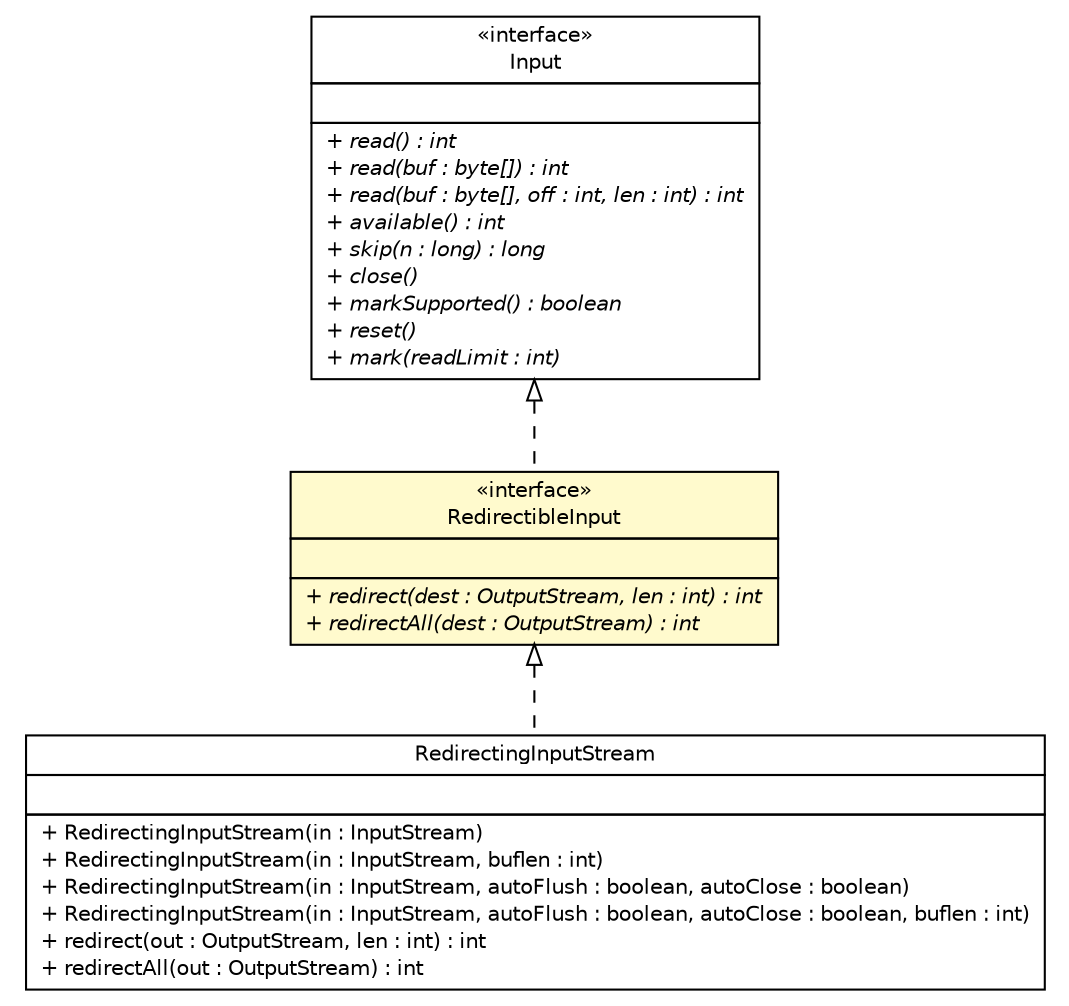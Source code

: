 #!/usr/local/bin/dot
#
# Class diagram 
# Generated by UMLGraph version R5_6 (http://www.umlgraph.org/)
#

digraph G {
	edge [fontname="Helvetica",fontsize=10,labelfontname="Helvetica",labelfontsize=10];
	node [fontname="Helvetica",fontsize=10,shape=plaintext];
	nodesep=0.25;
	ranksep=0.5;
	// sorcer.util.exec.RedirectingInputStream
	c448450 [label=<<table title="sorcer.util.exec.RedirectingInputStream" border="0" cellborder="1" cellspacing="0" cellpadding="2" port="p" href="./RedirectingInputStream.html">
		<tr><td><table border="0" cellspacing="0" cellpadding="1">
<tr><td align="center" balign="center"> RedirectingInputStream </td></tr>
		</table></td></tr>
		<tr><td><table border="0" cellspacing="0" cellpadding="1">
<tr><td align="left" balign="left">  </td></tr>
		</table></td></tr>
		<tr><td><table border="0" cellspacing="0" cellpadding="1">
<tr><td align="left" balign="left"> + RedirectingInputStream(in : InputStream) </td></tr>
<tr><td align="left" balign="left"> + RedirectingInputStream(in : InputStream, buflen : int) </td></tr>
<tr><td align="left" balign="left"> + RedirectingInputStream(in : InputStream, autoFlush : boolean, autoClose : boolean) </td></tr>
<tr><td align="left" balign="left"> + RedirectingInputStream(in : InputStream, autoFlush : boolean, autoClose : boolean, buflen : int) </td></tr>
<tr><td align="left" balign="left"> + redirect(out : OutputStream, len : int) : int </td></tr>
<tr><td align="left" balign="left"> + redirectAll(out : OutputStream) : int </td></tr>
		</table></td></tr>
		</table>>, URL="./RedirectingInputStream.html", fontname="Helvetica", fontcolor="black", fontsize=10.0];
	// sorcer.util.exec.Input
	c448456 [label=<<table title="sorcer.util.exec.Input" border="0" cellborder="1" cellspacing="0" cellpadding="2" port="p" href="./Input.html">
		<tr><td><table border="0" cellspacing="0" cellpadding="1">
<tr><td align="center" balign="center"> &#171;interface&#187; </td></tr>
<tr><td align="center" balign="center"> Input </td></tr>
		</table></td></tr>
		<tr><td><table border="0" cellspacing="0" cellpadding="1">
<tr><td align="left" balign="left">  </td></tr>
		</table></td></tr>
		<tr><td><table border="0" cellspacing="0" cellpadding="1">
<tr><td align="left" balign="left"><font face="Helvetica-Oblique" point-size="10.0"> + read() : int </font></td></tr>
<tr><td align="left" balign="left"><font face="Helvetica-Oblique" point-size="10.0"> + read(buf : byte[]) : int </font></td></tr>
<tr><td align="left" balign="left"><font face="Helvetica-Oblique" point-size="10.0"> + read(buf : byte[], off : int, len : int) : int </font></td></tr>
<tr><td align="left" balign="left"><font face="Helvetica-Oblique" point-size="10.0"> + available() : int </font></td></tr>
<tr><td align="left" balign="left"><font face="Helvetica-Oblique" point-size="10.0"> + skip(n : long) : long </font></td></tr>
<tr><td align="left" balign="left"><font face="Helvetica-Oblique" point-size="10.0"> + close() </font></td></tr>
<tr><td align="left" balign="left"><font face="Helvetica-Oblique" point-size="10.0"> + markSupported() : boolean </font></td></tr>
<tr><td align="left" balign="left"><font face="Helvetica-Oblique" point-size="10.0"> + reset() </font></td></tr>
<tr><td align="left" balign="left"><font face="Helvetica-Oblique" point-size="10.0"> + mark(readLimit : int) </font></td></tr>
		</table></td></tr>
		</table>>, URL="./Input.html", fontname="Helvetica", fontcolor="black", fontsize=10.0];
	// sorcer.util.exec.RedirectibleInput
	c448457 [label=<<table title="sorcer.util.exec.RedirectibleInput" border="0" cellborder="1" cellspacing="0" cellpadding="2" port="p" bgcolor="lemonChiffon" href="./RedirectibleInput.html">
		<tr><td><table border="0" cellspacing="0" cellpadding="1">
<tr><td align="center" balign="center"> &#171;interface&#187; </td></tr>
<tr><td align="center" balign="center"> RedirectibleInput </td></tr>
		</table></td></tr>
		<tr><td><table border="0" cellspacing="0" cellpadding="1">
<tr><td align="left" balign="left">  </td></tr>
		</table></td></tr>
		<tr><td><table border="0" cellspacing="0" cellpadding="1">
<tr><td align="left" balign="left"><font face="Helvetica-Oblique" point-size="10.0"> + redirect(dest : OutputStream, len : int) : int </font></td></tr>
<tr><td align="left" balign="left"><font face="Helvetica-Oblique" point-size="10.0"> + redirectAll(dest : OutputStream) : int </font></td></tr>
		</table></td></tr>
		</table>>, URL="./RedirectibleInput.html", fontname="Helvetica", fontcolor="black", fontsize=10.0];
	//sorcer.util.exec.RedirectingInputStream implements sorcer.util.exec.RedirectibleInput
	c448457:p -> c448450:p [dir=back,arrowtail=empty,style=dashed];
	//sorcer.util.exec.RedirectibleInput implements sorcer.util.exec.Input
	c448456:p -> c448457:p [dir=back,arrowtail=empty,style=dashed];
}

